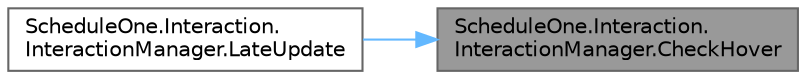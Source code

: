 digraph "ScheduleOne.Interaction.InteractionManager.CheckHover"
{
 // LATEX_PDF_SIZE
  bgcolor="transparent";
  edge [fontname=Helvetica,fontsize=10,labelfontname=Helvetica,labelfontsize=10];
  node [fontname=Helvetica,fontsize=10,shape=box,height=0.2,width=0.4];
  rankdir="RL";
  Node1 [id="Node000001",label="ScheduleOne.Interaction.\lInteractionManager.CheckHover",height=0.2,width=0.4,color="gray40", fillcolor="grey60", style="filled", fontcolor="black",tooltip=" "];
  Node1 -> Node2 [id="edge1_Node000001_Node000002",dir="back",color="steelblue1",style="solid",tooltip=" "];
  Node2 [id="Node000002",label="ScheduleOne.Interaction.\lInteractionManager.LateUpdate",height=0.2,width=0.4,color="grey40", fillcolor="white", style="filled",URL="$class_schedule_one_1_1_interaction_1_1_interaction_manager.html#a6980a6b24eb9a50538d8b702eec58b21",tooltip=" "];
}

